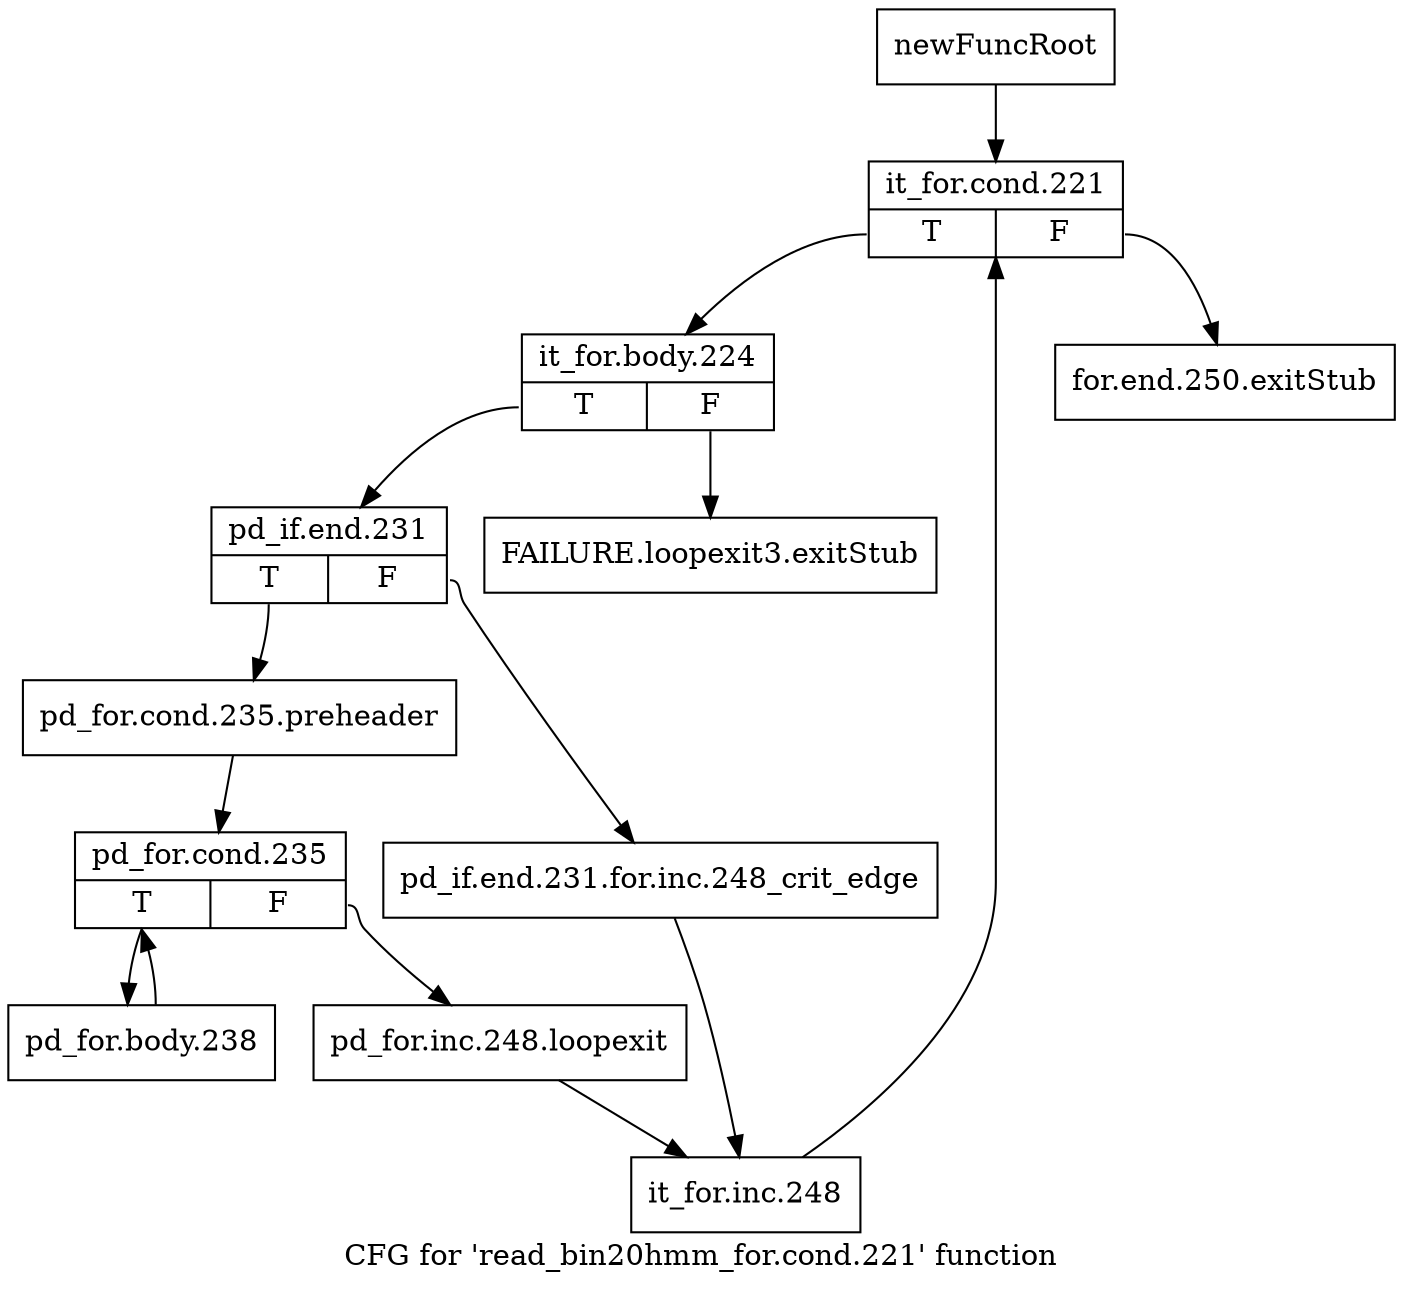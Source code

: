 digraph "CFG for 'read_bin20hmm_for.cond.221' function" {
	label="CFG for 'read_bin20hmm_for.cond.221' function";

	Node0x30cf8c0 [shape=record,label="{newFuncRoot}"];
	Node0x30cf8c0 -> Node0x30cf9b0;
	Node0x30cf910 [shape=record,label="{for.end.250.exitStub}"];
	Node0x30cf960 [shape=record,label="{FAILURE.loopexit3.exitStub}"];
	Node0x30cf9b0 [shape=record,label="{it_for.cond.221|{<s0>T|<s1>F}}"];
	Node0x30cf9b0:s0 -> Node0x30cfa00;
	Node0x30cf9b0:s1 -> Node0x30cf910;
	Node0x30cfa00 [shape=record,label="{it_for.body.224|{<s0>T|<s1>F}}"];
	Node0x30cfa00:s0 -> Node0x30cfa50;
	Node0x30cfa00:s1 -> Node0x30cf960;
	Node0x30cfa50 [shape=record,label="{pd_if.end.231|{<s0>T|<s1>F}}"];
	Node0x30cfa50:s0 -> Node0x30cfaf0;
	Node0x30cfa50:s1 -> Node0x30cfaa0;
	Node0x30cfaa0 [shape=record,label="{pd_if.end.231.for.inc.248_crit_edge}"];
	Node0x30cfaa0 -> Node0x30cfbe0;
	Node0x30cfaf0 [shape=record,label="{pd_for.cond.235.preheader}"];
	Node0x30cfaf0 -> Node0x30cfb40;
	Node0x30cfb40 [shape=record,label="{pd_for.cond.235|{<s0>T|<s1>F}}"];
	Node0x30cfb40:s0 -> Node0x30cfc30;
	Node0x30cfb40:s1 -> Node0x30cfb90;
	Node0x30cfb90 [shape=record,label="{pd_for.inc.248.loopexit}"];
	Node0x30cfb90 -> Node0x30cfbe0;
	Node0x30cfbe0 [shape=record,label="{it_for.inc.248}"];
	Node0x30cfbe0 -> Node0x30cf9b0;
	Node0x30cfc30 [shape=record,label="{pd_for.body.238}"];
	Node0x30cfc30 -> Node0x30cfb40;
}
